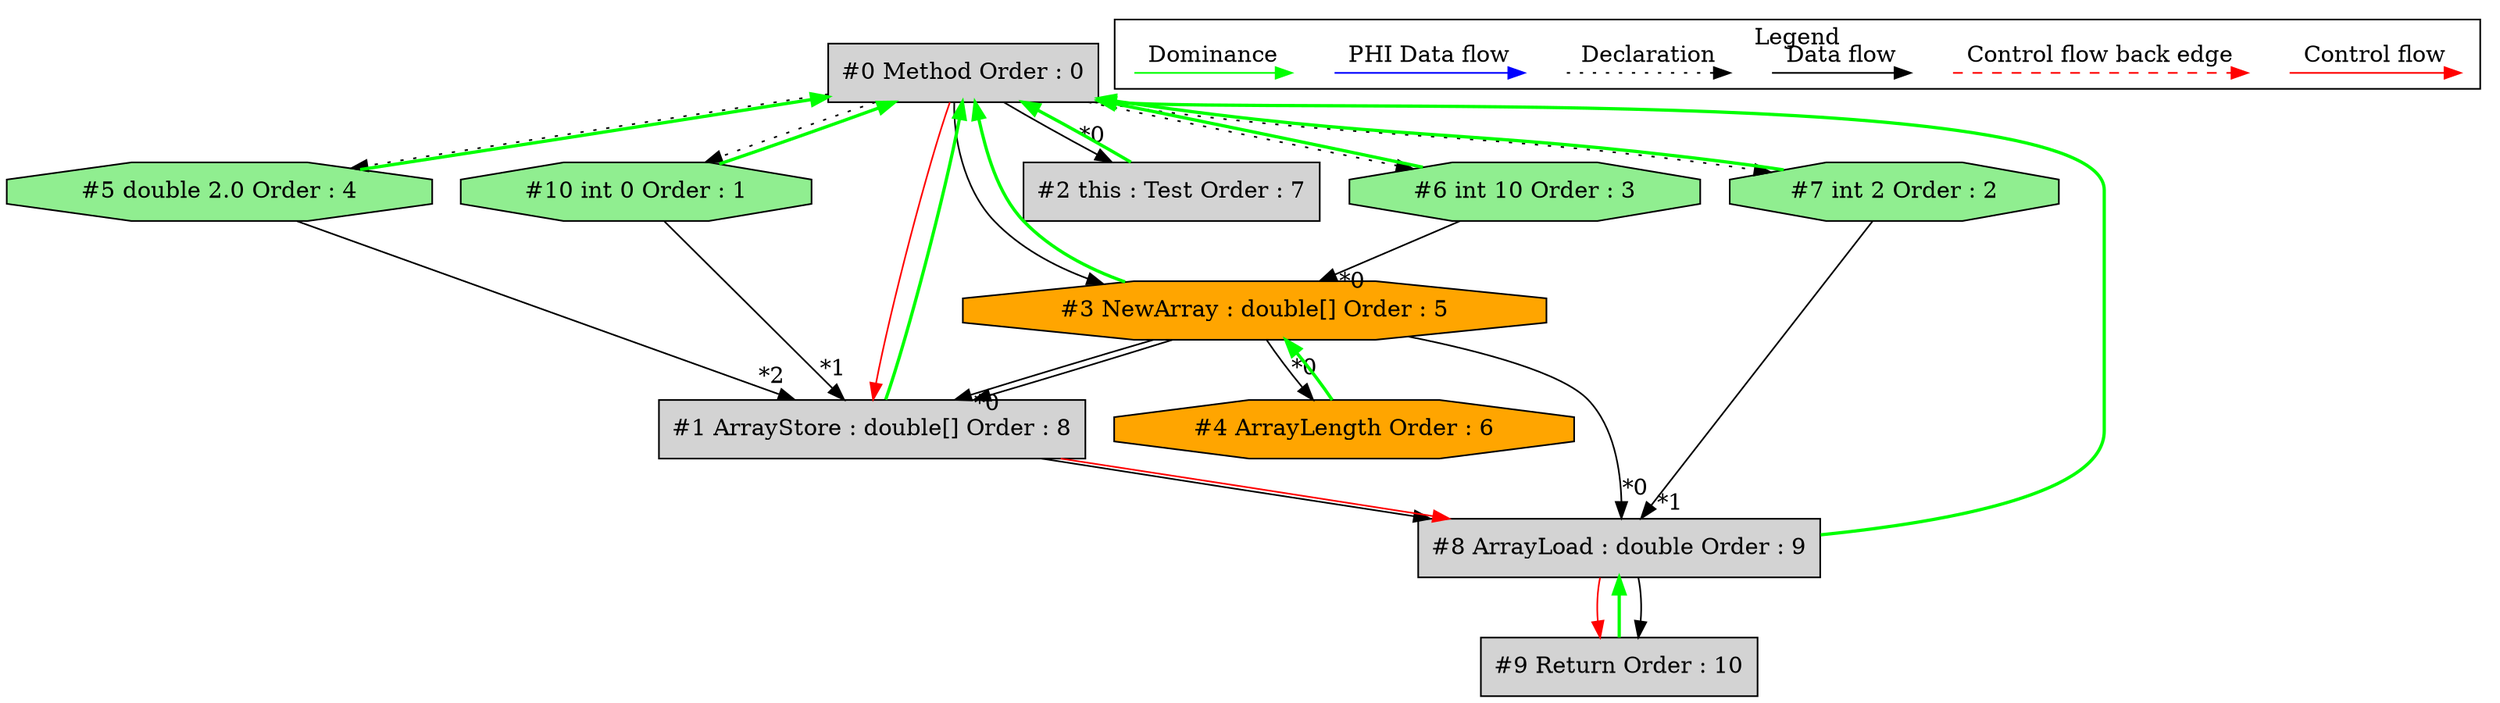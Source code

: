digraph debugoutput {
 ordering="in";
 node0[label="#0 Method Order : 0",shape=box, fillcolor=lightgrey, style=filled];
 node1[label="#1 ArrayStore : double[] Order : 8",shape=box, fillcolor=lightgrey, style=filled];
 node1 -> node0[dir="forward" color="green" penwidth="2"];
 node3 -> node1[headlabel="*0", labeldistance=2];
 node10 -> node1[headlabel="*1", labeldistance=2];
 node5 -> node1[headlabel="*2", labeldistance=2];
 node3 -> node1;
 node0 -> node1[labeldistance=2, color=red, fontcolor=red];
 node2[label="#2 this : Test Order : 7",shape=box, fillcolor=lightgrey, style=filled];
 node2 -> node0[dir="forward" color="green" penwidth="2"];
 node0 -> node2[headlabel="*0", labeldistance=2];
 node3[label="#3 NewArray : double[] Order : 5",shape=octagon, fillcolor=orange, style=filled];
 node3 -> node0[dir="forward" color="green" penwidth="2"];
 node6 -> node3[headlabel="*0", labeldistance=2];
 node0 -> node3;
 node4[label="#4 ArrayLength Order : 6",shape=octagon, fillcolor=orange, style=filled];
 node4 -> node3[dir="forward" color="green" penwidth="2"];
 node3 -> node4[headlabel="*0", labeldistance=2];
 node5[label="#5 double 2.0 Order : 4",shape=octagon, fillcolor=lightgreen, style=filled];
 node5 -> node0[dir="forward" color="green" penwidth="2"];
 node0 -> node5[style=dotted];
 node6[label="#6 int 10 Order : 3",shape=octagon, fillcolor=lightgreen, style=filled];
 node6 -> node0[dir="forward" color="green" penwidth="2"];
 node0 -> node6[style=dotted];
 node7[label="#7 int 2 Order : 2",shape=octagon, fillcolor=lightgreen, style=filled];
 node7 -> node0[dir="forward" color="green" penwidth="2"];
 node0 -> node7[style=dotted];
 node8[label="#8 ArrayLoad : double Order : 9",shape=box, fillcolor=lightgrey, style=filled];
 node8 -> node0[dir="forward" color="green" penwidth="2"];
 node3 -> node8[headlabel="*0", labeldistance=2];
 node7 -> node8[headlabel="*1", labeldistance=2];
 node1 -> node8;
 node1 -> node8[labeldistance=2, color=red, fontcolor=red];
 node9[label="#9 Return Order : 10",shape=box, fillcolor=lightgrey, style=filled];
 node9 -> node8[dir="forward" color="green" penwidth="2"];
 node8 -> node9[labeldistance=2, color=red, fontcolor=red];
 node8 -> node9;
 node10[label="#10 int 0 Order : 1",shape=octagon, fillcolor=lightgreen, style=filled];
 node10 -> node0[dir="forward" color="green" penwidth="2"];
 node0 -> node10[style=dotted];
 subgraph cluster_000 {
  label = "Legend";
  node [shape=point]
  {
   rank=same;
   c0 [style = invis];
   c1 [style = invis];
   c2 [style = invis];
   c3 [style = invis];
   d0 [style = invis];
   d1 [style = invis];
   d2 [style = invis];
   d3 [style = invis];
   d4 [style = invis];
   d5 [style = invis];
   d6 [style = invis];
   d7 [style = invis];
  }
  c0 -> c1 [label="Control flow", style=solid, color=red]
  c2 -> c3 [label="Control flow back edge", style=dashed, color=red]
  d0 -> d1 [label="Data flow"]
  d2 -> d3 [label="Declaration", style=dotted]
  d4 -> d5 [label="PHI Data flow", color=blue]
  d6 -> d7 [label="Dominance", color=green]
 }

}
